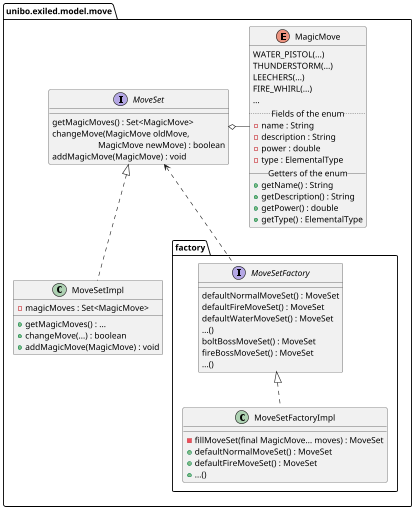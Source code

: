 @startuml
scale 0.60
set separator none
package unibo.exiled.model.move
{
    enum MagicMove{
        {field} WATER_PISTOL(...)
        {field} THUNDERSTORM(...)
        {field} LEECHERS(...)
        {field} FIRE_WHIRL(...)
        {field} ...
        .. Fields of the enum ..
        - name : String
        - description : String
        - power : double
        - type : ElementalType
        __ Getters of the enum __
        + getName() : String
        + getDescription() : String
        + getPower() : double
        + getType() : ElementalType
    }
    interface MoveSet {
        getMagicMoves() : Set<MagicMove>
        changeMove(MagicMove oldMove,\n                     MagicMove newMove) : boolean
        addMagicMove(MagicMove) : void
    }
    class MoveSetImpl implements MoveSet{
        - magicMoves : Set<MagicMove>
        + getMagicMoves() : ...
        + changeMove(...) : boolean
        + addMagicMove(MagicMove) : void
    }
    package factory{
        interface MoveSetFactory {
            defaultNormalMoveSet() : MoveSet
            defaultFireMoveSet() : MoveSet
            defaultWaterMoveSet() : MoveSet
            ...()
            boltBossMoveSet() : MoveSet
            fireBossMoveSet() : MoveSet
            ...()
        }
        class MoveSetFactoryImpl implements MoveSetFactory {
            - fillMoveSet(final MagicMove... moves) : MoveSet
            + defaultNormalMoveSet() : MoveSet
            + defaultFireMoveSet() : MoveSet
            +...()
        }
    }
}
MoveSet <.. MoveSetFactory
MoveSet o- MagicMove
@enduml